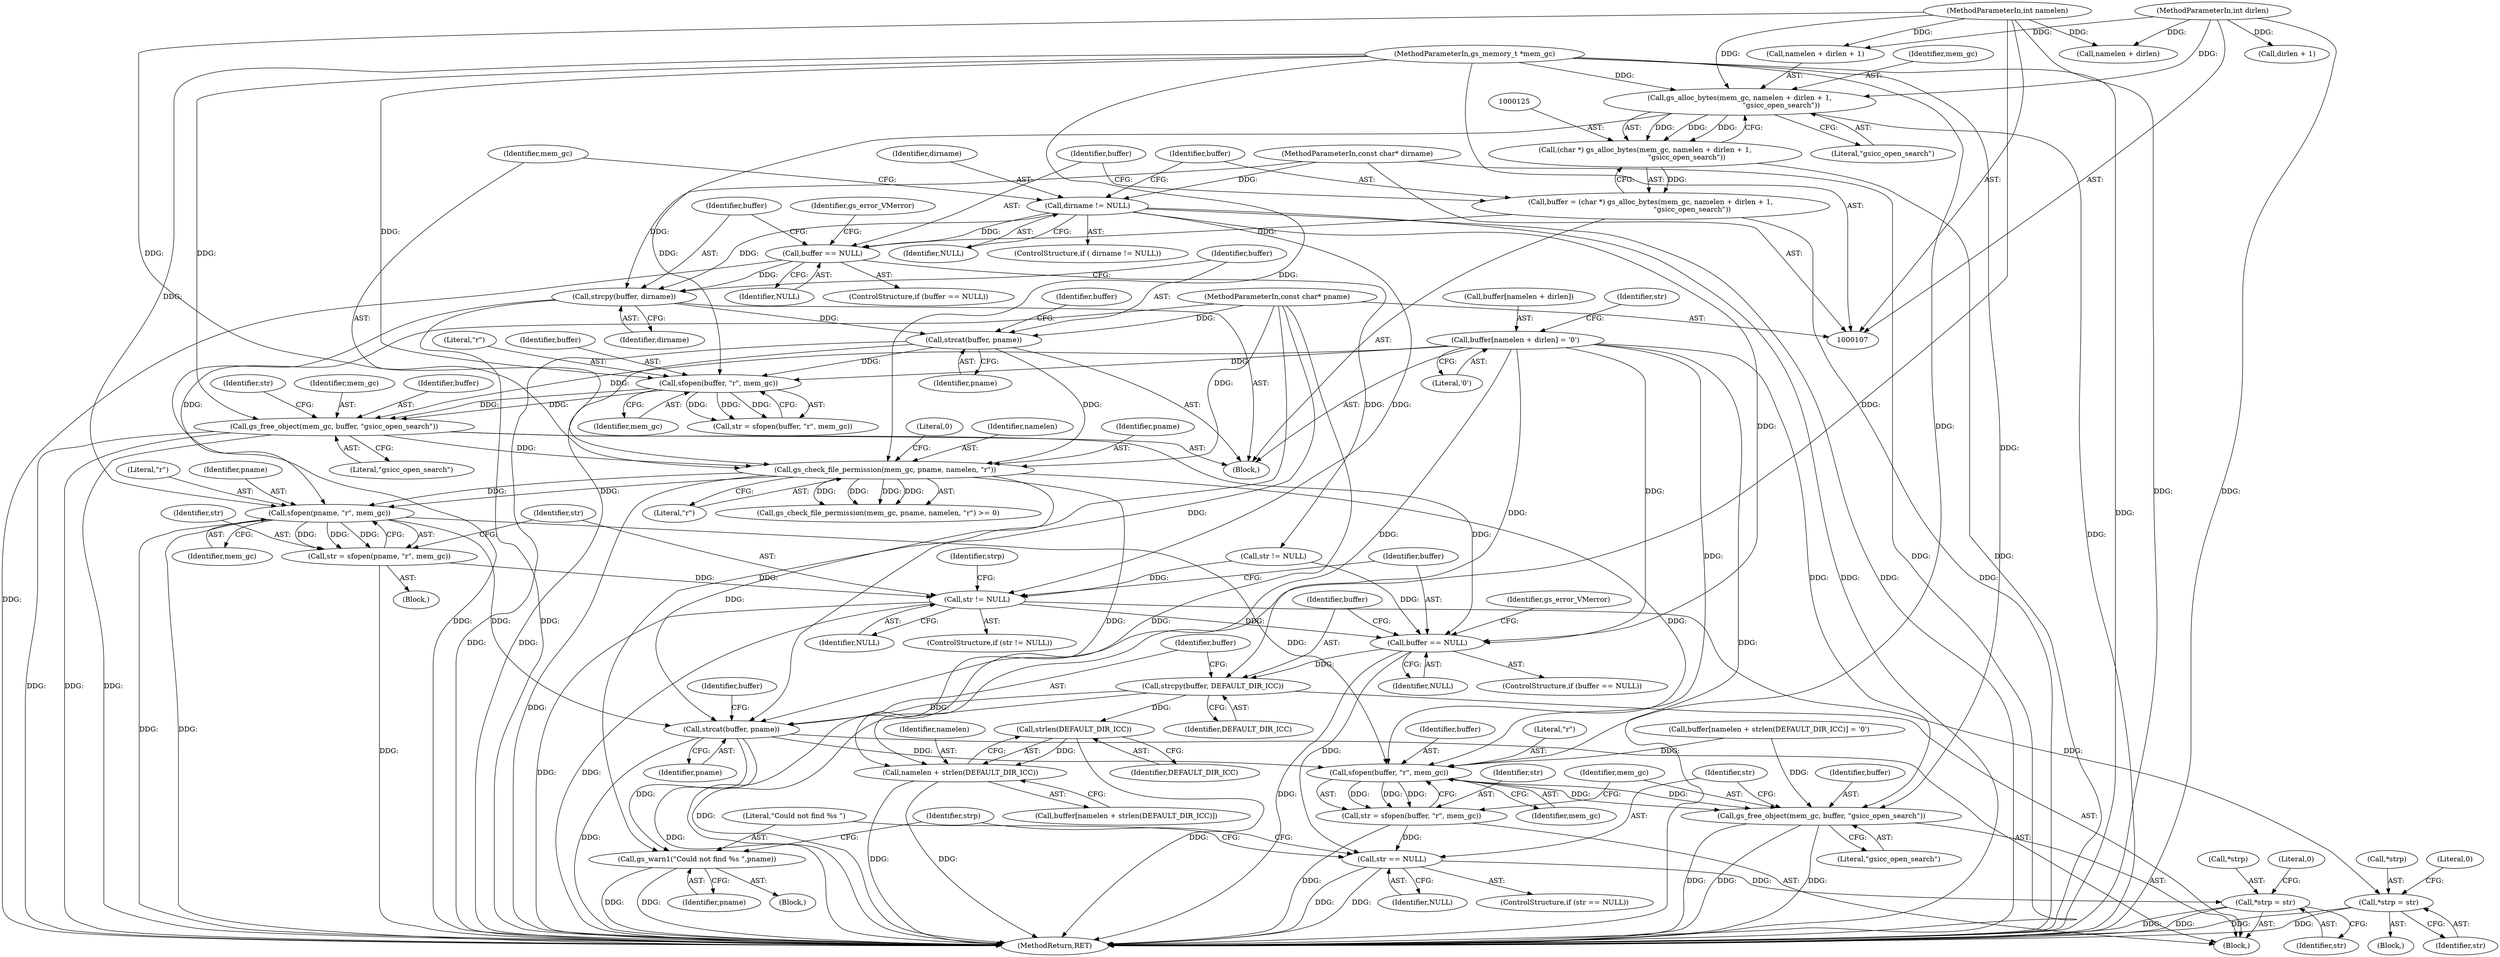 digraph "0_ghostscript_6d444c273da5499a4cd72f21cb6d4c9a5256807d@API" {
"1000185" [label="(Call,sfopen(pname, \"r\", mem_gc))"];
"1000176" [label="(Call,gs_check_file_permission(mem_gc, pname, namelen, \"r\"))"];
"1000159" [label="(Call,gs_free_object(mem_gc, buffer, \"gsicc_open_search\"))"];
"1000155" [label="(Call,sfopen(buffer, \"r\", mem_gc))"];
"1000143" [label="(Call,strcat(buffer, pname))"];
"1000140" [label="(Call,strcpy(buffer, dirname))"];
"1000135" [label="(Call,buffer == NULL)"];
"1000122" [label="(Call,buffer = (char *) gs_alloc_bytes(mem_gc, namelen + dirlen + 1,\n                                     \"gsicc_open_search\"))"];
"1000124" [label="(Call,(char *) gs_alloc_bytes(mem_gc, namelen + dirlen + 1,\n                                     \"gsicc_open_search\"))"];
"1000126" [label="(Call,gs_alloc_bytes(mem_gc, namelen + dirlen + 1,\n                                     \"gsicc_open_search\"))"];
"1000110" [label="(MethodParameterIn,gs_memory_t *mem_gc)"];
"1000109" [label="(MethodParameterIn,int namelen)"];
"1000112" [label="(MethodParameterIn,int dirlen)"];
"1000118" [label="(Call,dirname != NULL)"];
"1000111" [label="(MethodParameterIn,const char* dirname)"];
"1000108" [label="(MethodParameterIn,const char* pname)"];
"1000146" [label="(Call,buffer[namelen + dirlen] = '\0')"];
"1000183" [label="(Call,str = sfopen(pname, \"r\", mem_gc))"];
"1000190" [label="(Call,str != NULL)"];
"1000194" [label="(Call,*strp = str)"];
"1000201" [label="(Call,buffer == NULL)"];
"1000206" [label="(Call,strcpy(buffer, DEFAULT_DIR_ICC))"];
"1000209" [label="(Call,strcat(buffer, pname))"];
"1000222" [label="(Call,sfopen(buffer, \"r\", mem_gc))"];
"1000220" [label="(Call,str = sfopen(buffer, \"r\", mem_gc))"];
"1000231" [label="(Call,str == NULL)"];
"1000238" [label="(Call,*strp = str)"];
"1000226" [label="(Call,gs_free_object(mem_gc, buffer, \"gsicc_open_search\"))"];
"1000235" [label="(Call,gs_warn1(\"Could not find %s \",pname))"];
"1000217" [label="(Call,strlen(DEFAULT_DIR_ICC))"];
"1000215" [label="(Call,namelen + strlen(DEFAULT_DIR_ICC))"];
"1000161" [label="(Identifier,buffer)"];
"1000191" [label="(Identifier,str)"];
"1000149" [label="(Call,namelen + dirlen)"];
"1000217" [label="(Call,strlen(DEFAULT_DIR_ICC))"];
"1000153" [label="(Call,str = sfopen(buffer, \"r\", mem_gc))"];
"1000180" [label="(Literal,\"r\")"];
"1000194" [label="(Call,*strp = str)"];
"1000176" [label="(Call,gs_check_file_permission(mem_gc, pname, namelen, \"r\"))"];
"1000146" [label="(Call,buffer[namelen + dirlen] = '\0')"];
"1000144" [label="(Identifier,buffer)"];
"1000228" [label="(Identifier,buffer)"];
"1000145" [label="(Identifier,pname)"];
"1000154" [label="(Identifier,str)"];
"1000181" [label="(Literal,0)"];
"1000190" [label="(Call,str != NULL)"];
"1000126" [label="(Call,gs_alloc_bytes(mem_gc, namelen + dirlen + 1,\n                                     \"gsicc_open_search\"))"];
"1000119" [label="(Identifier,dirname)"];
"1000147" [label="(Call,buffer[namelen + dirlen])"];
"1000237" [label="(Identifier,pname)"];
"1000121" [label="(Block,)"];
"1000206" [label="(Call,strcpy(buffer, DEFAULT_DIR_ICC))"];
"1000139" [label="(Identifier,gs_error_VMerror)"];
"1000133" [label="(Literal,\"gsicc_open_search\")"];
"1000213" [label="(Call,buffer[namelen + strlen(DEFAULT_DIR_ICC)])"];
"1000137" [label="(Identifier,NULL)"];
"1000227" [label="(Identifier,mem_gc)"];
"1000238" [label="(Call,*strp = str)"];
"1000165" [label="(Identifier,str)"];
"1000159" [label="(Call,gs_free_object(mem_gc, buffer, \"gsicc_open_search\"))"];
"1000239" [label="(Call,*strp)"];
"1000183" [label="(Call,str = sfopen(pname, \"r\", mem_gc))"];
"1000244" [label="(MethodReturn,RET)"];
"1000141" [label="(Identifier,buffer)"];
"1000202" [label="(Identifier,buffer)"];
"1000193" [label="(Block,)"];
"1000216" [label="(Identifier,namelen)"];
"1000156" [label="(Identifier,buffer)"];
"1000177" [label="(Identifier,mem_gc)"];
"1000127" [label="(Identifier,mem_gc)"];
"1000224" [label="(Literal,\"r\")"];
"1000207" [label="(Identifier,buffer)"];
"1000188" [label="(Identifier,mem_gc)"];
"1000124" [label="(Call,(char *) gs_alloc_bytes(mem_gc, namelen + dirlen + 1,\n                                     \"gsicc_open_search\"))"];
"1000199" [label="(Literal,0)"];
"1000192" [label="(Identifier,NULL)"];
"1000226" [label="(Call,gs_free_object(mem_gc, buffer, \"gsicc_open_search\"))"];
"1000185" [label="(Call,sfopen(pname, \"r\", mem_gc))"];
"1000120" [label="(Identifier,NULL)"];
"1000208" [label="(Identifier,DEFAULT_DIR_ICC)"];
"1000215" [label="(Call,namelen + strlen(DEFAULT_DIR_ICC))"];
"1000230" [label="(ControlStructure,if (str == NULL))"];
"1000243" [label="(Literal,0)"];
"1000175" [label="(Call,gs_check_file_permission(mem_gc, pname, namelen, \"r\") >= 0)"];
"1000212" [label="(Call,buffer[namelen + strlen(DEFAULT_DIR_ICC)] = '\0')"];
"1000196" [label="(Identifier,strp)"];
"1000225" [label="(Identifier,mem_gc)"];
"1000160" [label="(Identifier,mem_gc)"];
"1000195" [label="(Call,*strp)"];
"1000234" [label="(Block,)"];
"1000182" [label="(Block,)"];
"1000223" [label="(Identifier,buffer)"];
"1000218" [label="(Identifier,DEFAULT_DIR_ICC)"];
"1000122" [label="(Call,buffer = (char *) gs_alloc_bytes(mem_gc, namelen + dirlen + 1,\n                                     \"gsicc_open_search\"))"];
"1000179" [label="(Identifier,namelen)"];
"1000189" [label="(ControlStructure,if (str != NULL))"];
"1000214" [label="(Identifier,buffer)"];
"1000241" [label="(Identifier,str)"];
"1000205" [label="(Identifier,gs_error_VMerror)"];
"1000221" [label="(Identifier,str)"];
"1000240" [label="(Identifier,strp)"];
"1000110" [label="(MethodParameterIn,gs_memory_t *mem_gc)"];
"1000187" [label="(Literal,\"r\")"];
"1000109" [label="(MethodParameterIn,int namelen)"];
"1000162" [label="(Literal,\"gsicc_open_search\")"];
"1000148" [label="(Identifier,buffer)"];
"1000184" [label="(Identifier,str)"];
"1000211" [label="(Identifier,pname)"];
"1000231" [label="(Call,str == NULL)"];
"1000142" [label="(Identifier,dirname)"];
"1000117" [label="(ControlStructure,if ( dirname != NULL))"];
"1000233" [label="(Identifier,NULL)"];
"1000143" [label="(Call,strcat(buffer, pname))"];
"1000128" [label="(Call,namelen + dirlen + 1)"];
"1000235" [label="(Call,gs_warn1(\"Could not find %s \",pname))"];
"1000186" [label="(Identifier,pname)"];
"1000135" [label="(Call,buffer == NULL)"];
"1000232" [label="(Identifier,str)"];
"1000197" [label="(Identifier,str)"];
"1000164" [label="(Call,str != NULL)"];
"1000210" [label="(Identifier,buffer)"];
"1000229" [label="(Literal,\"gsicc_open_search\")"];
"1000155" [label="(Call,sfopen(buffer, \"r\", mem_gc))"];
"1000203" [label="(Identifier,NULL)"];
"1000201" [label="(Call,buffer == NULL)"];
"1000236" [label="(Literal,\"Could not find %s \")"];
"1000157" [label="(Literal,\"r\")"];
"1000123" [label="(Identifier,buffer)"];
"1000136" [label="(Identifier,buffer)"];
"1000112" [label="(MethodParameterIn,int dirlen)"];
"1000114" [label="(Block,)"];
"1000220" [label="(Call,str = sfopen(buffer, \"r\", mem_gc))"];
"1000158" [label="(Identifier,mem_gc)"];
"1000200" [label="(ControlStructure,if (buffer == NULL))"];
"1000152" [label="(Literal,'\0')"];
"1000209" [label="(Call,strcat(buffer, pname))"];
"1000222" [label="(Call,sfopen(buffer, \"r\", mem_gc))"];
"1000178" [label="(Identifier,pname)"];
"1000130" [label="(Call,dirlen + 1)"];
"1000108" [label="(MethodParameterIn,const char* pname)"];
"1000140" [label="(Call,strcpy(buffer, dirname))"];
"1000134" [label="(ControlStructure,if (buffer == NULL))"];
"1000111" [label="(MethodParameterIn,const char* dirname)"];
"1000118" [label="(Call,dirname != NULL)"];
"1000185" -> "1000183"  [label="AST: "];
"1000185" -> "1000188"  [label="CFG: "];
"1000186" -> "1000185"  [label="AST: "];
"1000187" -> "1000185"  [label="AST: "];
"1000188" -> "1000185"  [label="AST: "];
"1000183" -> "1000185"  [label="CFG: "];
"1000185" -> "1000244"  [label="DDG: "];
"1000185" -> "1000244"  [label="DDG: "];
"1000185" -> "1000183"  [label="DDG: "];
"1000185" -> "1000183"  [label="DDG: "];
"1000185" -> "1000183"  [label="DDG: "];
"1000176" -> "1000185"  [label="DDG: "];
"1000176" -> "1000185"  [label="DDG: "];
"1000108" -> "1000185"  [label="DDG: "];
"1000110" -> "1000185"  [label="DDG: "];
"1000185" -> "1000209"  [label="DDG: "];
"1000185" -> "1000222"  [label="DDG: "];
"1000176" -> "1000175"  [label="AST: "];
"1000176" -> "1000180"  [label="CFG: "];
"1000177" -> "1000176"  [label="AST: "];
"1000178" -> "1000176"  [label="AST: "];
"1000179" -> "1000176"  [label="AST: "];
"1000180" -> "1000176"  [label="AST: "];
"1000181" -> "1000176"  [label="CFG: "];
"1000176" -> "1000244"  [label="DDG: "];
"1000176" -> "1000175"  [label="DDG: "];
"1000176" -> "1000175"  [label="DDG: "];
"1000176" -> "1000175"  [label="DDG: "];
"1000176" -> "1000175"  [label="DDG: "];
"1000159" -> "1000176"  [label="DDG: "];
"1000110" -> "1000176"  [label="DDG: "];
"1000143" -> "1000176"  [label="DDG: "];
"1000108" -> "1000176"  [label="DDG: "];
"1000109" -> "1000176"  [label="DDG: "];
"1000176" -> "1000209"  [label="DDG: "];
"1000176" -> "1000215"  [label="DDG: "];
"1000176" -> "1000222"  [label="DDG: "];
"1000159" -> "1000121"  [label="AST: "];
"1000159" -> "1000162"  [label="CFG: "];
"1000160" -> "1000159"  [label="AST: "];
"1000161" -> "1000159"  [label="AST: "];
"1000162" -> "1000159"  [label="AST: "];
"1000165" -> "1000159"  [label="CFG: "];
"1000159" -> "1000244"  [label="DDG: "];
"1000159" -> "1000244"  [label="DDG: "];
"1000159" -> "1000244"  [label="DDG: "];
"1000155" -> "1000159"  [label="DDG: "];
"1000155" -> "1000159"  [label="DDG: "];
"1000110" -> "1000159"  [label="DDG: "];
"1000146" -> "1000159"  [label="DDG: "];
"1000159" -> "1000201"  [label="DDG: "];
"1000155" -> "1000153"  [label="AST: "];
"1000155" -> "1000158"  [label="CFG: "];
"1000156" -> "1000155"  [label="AST: "];
"1000157" -> "1000155"  [label="AST: "];
"1000158" -> "1000155"  [label="AST: "];
"1000153" -> "1000155"  [label="CFG: "];
"1000155" -> "1000153"  [label="DDG: "];
"1000155" -> "1000153"  [label="DDG: "];
"1000155" -> "1000153"  [label="DDG: "];
"1000143" -> "1000155"  [label="DDG: "];
"1000146" -> "1000155"  [label="DDG: "];
"1000126" -> "1000155"  [label="DDG: "];
"1000110" -> "1000155"  [label="DDG: "];
"1000143" -> "1000121"  [label="AST: "];
"1000143" -> "1000145"  [label="CFG: "];
"1000144" -> "1000143"  [label="AST: "];
"1000145" -> "1000143"  [label="AST: "];
"1000148" -> "1000143"  [label="CFG: "];
"1000143" -> "1000244"  [label="DDG: "];
"1000143" -> "1000244"  [label="DDG: "];
"1000140" -> "1000143"  [label="DDG: "];
"1000108" -> "1000143"  [label="DDG: "];
"1000140" -> "1000121"  [label="AST: "];
"1000140" -> "1000142"  [label="CFG: "];
"1000141" -> "1000140"  [label="AST: "];
"1000142" -> "1000140"  [label="AST: "];
"1000144" -> "1000140"  [label="CFG: "];
"1000140" -> "1000244"  [label="DDG: "];
"1000140" -> "1000244"  [label="DDG: "];
"1000135" -> "1000140"  [label="DDG: "];
"1000118" -> "1000140"  [label="DDG: "];
"1000111" -> "1000140"  [label="DDG: "];
"1000135" -> "1000134"  [label="AST: "];
"1000135" -> "1000137"  [label="CFG: "];
"1000136" -> "1000135"  [label="AST: "];
"1000137" -> "1000135"  [label="AST: "];
"1000139" -> "1000135"  [label="CFG: "];
"1000141" -> "1000135"  [label="CFG: "];
"1000135" -> "1000244"  [label="DDG: "];
"1000122" -> "1000135"  [label="DDG: "];
"1000118" -> "1000135"  [label="DDG: "];
"1000135" -> "1000164"  [label="DDG: "];
"1000122" -> "1000121"  [label="AST: "];
"1000122" -> "1000124"  [label="CFG: "];
"1000123" -> "1000122"  [label="AST: "];
"1000124" -> "1000122"  [label="AST: "];
"1000136" -> "1000122"  [label="CFG: "];
"1000122" -> "1000244"  [label="DDG: "];
"1000124" -> "1000122"  [label="DDG: "];
"1000124" -> "1000126"  [label="CFG: "];
"1000125" -> "1000124"  [label="AST: "];
"1000126" -> "1000124"  [label="AST: "];
"1000124" -> "1000244"  [label="DDG: "];
"1000126" -> "1000124"  [label="DDG: "];
"1000126" -> "1000124"  [label="DDG: "];
"1000126" -> "1000124"  [label="DDG: "];
"1000126" -> "1000133"  [label="CFG: "];
"1000127" -> "1000126"  [label="AST: "];
"1000128" -> "1000126"  [label="AST: "];
"1000133" -> "1000126"  [label="AST: "];
"1000126" -> "1000244"  [label="DDG: "];
"1000110" -> "1000126"  [label="DDG: "];
"1000109" -> "1000126"  [label="DDG: "];
"1000112" -> "1000126"  [label="DDG: "];
"1000110" -> "1000107"  [label="AST: "];
"1000110" -> "1000244"  [label="DDG: "];
"1000110" -> "1000222"  [label="DDG: "];
"1000110" -> "1000226"  [label="DDG: "];
"1000109" -> "1000107"  [label="AST: "];
"1000109" -> "1000244"  [label="DDG: "];
"1000109" -> "1000128"  [label="DDG: "];
"1000109" -> "1000149"  [label="DDG: "];
"1000109" -> "1000215"  [label="DDG: "];
"1000112" -> "1000107"  [label="AST: "];
"1000112" -> "1000244"  [label="DDG: "];
"1000112" -> "1000128"  [label="DDG: "];
"1000112" -> "1000130"  [label="DDG: "];
"1000112" -> "1000149"  [label="DDG: "];
"1000118" -> "1000117"  [label="AST: "];
"1000118" -> "1000120"  [label="CFG: "];
"1000119" -> "1000118"  [label="AST: "];
"1000120" -> "1000118"  [label="AST: "];
"1000123" -> "1000118"  [label="CFG: "];
"1000177" -> "1000118"  [label="CFG: "];
"1000118" -> "1000244"  [label="DDG: "];
"1000118" -> "1000244"  [label="DDG: "];
"1000111" -> "1000118"  [label="DDG: "];
"1000118" -> "1000190"  [label="DDG: "];
"1000118" -> "1000201"  [label="DDG: "];
"1000111" -> "1000107"  [label="AST: "];
"1000111" -> "1000244"  [label="DDG: "];
"1000108" -> "1000107"  [label="AST: "];
"1000108" -> "1000244"  [label="DDG: "];
"1000108" -> "1000209"  [label="DDG: "];
"1000108" -> "1000235"  [label="DDG: "];
"1000146" -> "1000121"  [label="AST: "];
"1000146" -> "1000152"  [label="CFG: "];
"1000147" -> "1000146"  [label="AST: "];
"1000152" -> "1000146"  [label="AST: "];
"1000154" -> "1000146"  [label="CFG: "];
"1000146" -> "1000244"  [label="DDG: "];
"1000146" -> "1000201"  [label="DDG: "];
"1000146" -> "1000206"  [label="DDG: "];
"1000146" -> "1000209"  [label="DDG: "];
"1000146" -> "1000222"  [label="DDG: "];
"1000146" -> "1000226"  [label="DDG: "];
"1000183" -> "1000182"  [label="AST: "];
"1000184" -> "1000183"  [label="AST: "];
"1000191" -> "1000183"  [label="CFG: "];
"1000183" -> "1000244"  [label="DDG: "];
"1000183" -> "1000190"  [label="DDG: "];
"1000190" -> "1000189"  [label="AST: "];
"1000190" -> "1000192"  [label="CFG: "];
"1000191" -> "1000190"  [label="AST: "];
"1000192" -> "1000190"  [label="AST: "];
"1000196" -> "1000190"  [label="CFG: "];
"1000202" -> "1000190"  [label="CFG: "];
"1000190" -> "1000244"  [label="DDG: "];
"1000190" -> "1000244"  [label="DDG: "];
"1000164" -> "1000190"  [label="DDG: "];
"1000190" -> "1000194"  [label="DDG: "];
"1000190" -> "1000201"  [label="DDG: "];
"1000194" -> "1000193"  [label="AST: "];
"1000194" -> "1000197"  [label="CFG: "];
"1000195" -> "1000194"  [label="AST: "];
"1000197" -> "1000194"  [label="AST: "];
"1000199" -> "1000194"  [label="CFG: "];
"1000194" -> "1000244"  [label="DDG: "];
"1000194" -> "1000244"  [label="DDG: "];
"1000201" -> "1000200"  [label="AST: "];
"1000201" -> "1000203"  [label="CFG: "];
"1000202" -> "1000201"  [label="AST: "];
"1000203" -> "1000201"  [label="AST: "];
"1000205" -> "1000201"  [label="CFG: "];
"1000207" -> "1000201"  [label="CFG: "];
"1000201" -> "1000244"  [label="DDG: "];
"1000164" -> "1000201"  [label="DDG: "];
"1000201" -> "1000206"  [label="DDG: "];
"1000201" -> "1000231"  [label="DDG: "];
"1000206" -> "1000114"  [label="AST: "];
"1000206" -> "1000208"  [label="CFG: "];
"1000207" -> "1000206"  [label="AST: "];
"1000208" -> "1000206"  [label="AST: "];
"1000210" -> "1000206"  [label="CFG: "];
"1000206" -> "1000244"  [label="DDG: "];
"1000206" -> "1000209"  [label="DDG: "];
"1000206" -> "1000217"  [label="DDG: "];
"1000209" -> "1000114"  [label="AST: "];
"1000209" -> "1000211"  [label="CFG: "];
"1000210" -> "1000209"  [label="AST: "];
"1000211" -> "1000209"  [label="AST: "];
"1000214" -> "1000209"  [label="CFG: "];
"1000209" -> "1000244"  [label="DDG: "];
"1000209" -> "1000244"  [label="DDG: "];
"1000209" -> "1000222"  [label="DDG: "];
"1000209" -> "1000235"  [label="DDG: "];
"1000222" -> "1000220"  [label="AST: "];
"1000222" -> "1000225"  [label="CFG: "];
"1000223" -> "1000222"  [label="AST: "];
"1000224" -> "1000222"  [label="AST: "];
"1000225" -> "1000222"  [label="AST: "];
"1000220" -> "1000222"  [label="CFG: "];
"1000222" -> "1000220"  [label="DDG: "];
"1000222" -> "1000220"  [label="DDG: "];
"1000222" -> "1000220"  [label="DDG: "];
"1000212" -> "1000222"  [label="DDG: "];
"1000222" -> "1000226"  [label="DDG: "];
"1000222" -> "1000226"  [label="DDG: "];
"1000220" -> "1000114"  [label="AST: "];
"1000221" -> "1000220"  [label="AST: "];
"1000227" -> "1000220"  [label="CFG: "];
"1000220" -> "1000244"  [label="DDG: "];
"1000220" -> "1000231"  [label="DDG: "];
"1000231" -> "1000230"  [label="AST: "];
"1000231" -> "1000233"  [label="CFG: "];
"1000232" -> "1000231"  [label="AST: "];
"1000233" -> "1000231"  [label="AST: "];
"1000236" -> "1000231"  [label="CFG: "];
"1000240" -> "1000231"  [label="CFG: "];
"1000231" -> "1000244"  [label="DDG: "];
"1000231" -> "1000244"  [label="DDG: "];
"1000231" -> "1000238"  [label="DDG: "];
"1000238" -> "1000114"  [label="AST: "];
"1000238" -> "1000241"  [label="CFG: "];
"1000239" -> "1000238"  [label="AST: "];
"1000241" -> "1000238"  [label="AST: "];
"1000243" -> "1000238"  [label="CFG: "];
"1000238" -> "1000244"  [label="DDG: "];
"1000238" -> "1000244"  [label="DDG: "];
"1000226" -> "1000114"  [label="AST: "];
"1000226" -> "1000229"  [label="CFG: "];
"1000227" -> "1000226"  [label="AST: "];
"1000228" -> "1000226"  [label="AST: "];
"1000229" -> "1000226"  [label="AST: "];
"1000232" -> "1000226"  [label="CFG: "];
"1000226" -> "1000244"  [label="DDG: "];
"1000226" -> "1000244"  [label="DDG: "];
"1000226" -> "1000244"  [label="DDG: "];
"1000212" -> "1000226"  [label="DDG: "];
"1000235" -> "1000234"  [label="AST: "];
"1000235" -> "1000237"  [label="CFG: "];
"1000236" -> "1000235"  [label="AST: "];
"1000237" -> "1000235"  [label="AST: "];
"1000240" -> "1000235"  [label="CFG: "];
"1000235" -> "1000244"  [label="DDG: "];
"1000235" -> "1000244"  [label="DDG: "];
"1000217" -> "1000215"  [label="AST: "];
"1000217" -> "1000218"  [label="CFG: "];
"1000218" -> "1000217"  [label="AST: "];
"1000215" -> "1000217"  [label="CFG: "];
"1000217" -> "1000244"  [label="DDG: "];
"1000217" -> "1000215"  [label="DDG: "];
"1000215" -> "1000213"  [label="AST: "];
"1000216" -> "1000215"  [label="AST: "];
"1000213" -> "1000215"  [label="CFG: "];
"1000215" -> "1000244"  [label="DDG: "];
"1000215" -> "1000244"  [label="DDG: "];
}
